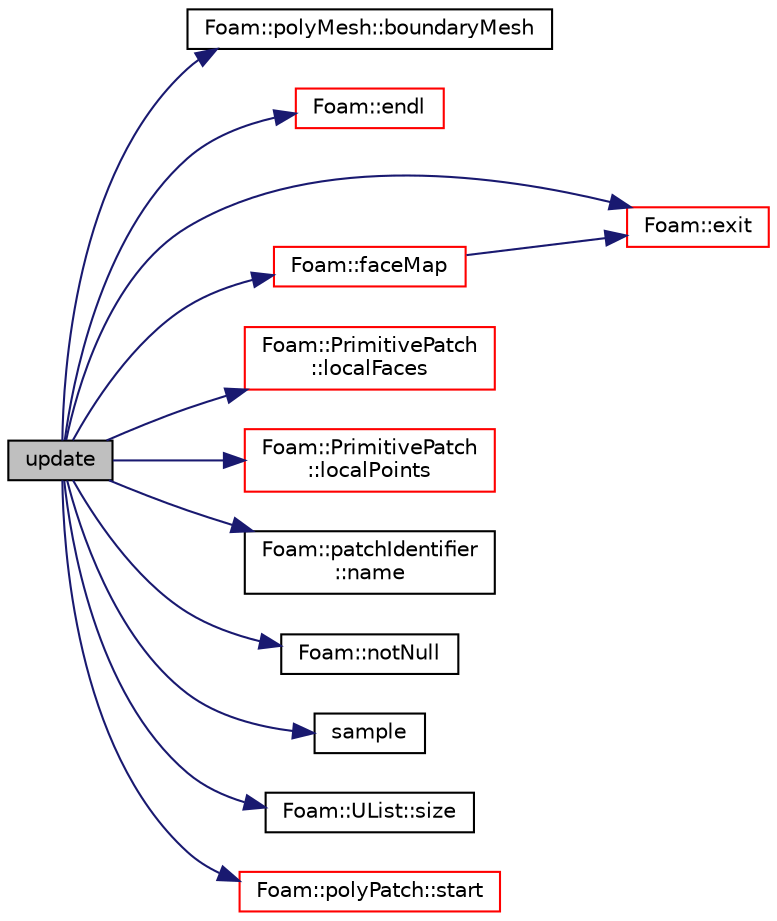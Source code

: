 digraph "update"
{
  bgcolor="transparent";
  edge [fontname="Helvetica",fontsize="10",labelfontname="Helvetica",labelfontsize="10"];
  node [fontname="Helvetica",fontsize="10",shape=record];
  rankdir="LR";
  Node1 [label="update",height=0.2,width=0.4,color="black", fillcolor="grey75", style="filled", fontcolor="black"];
  Node1 -> Node2 [color="midnightblue",fontsize="10",style="solid",fontname="Helvetica"];
  Node2 [label="Foam::polyMesh::boundaryMesh",height=0.2,width=0.4,color="black",URL="$a01957.html#a6b7f5ba89250dbd7a1c6c7860ab60fe3",tooltip="Return boundary mesh. "];
  Node1 -> Node3 [color="midnightblue",fontsize="10",style="solid",fontname="Helvetica"];
  Node3 [label="Foam::endl",height=0.2,width=0.4,color="red",URL="$a10893.html#a2db8fe02a0d3909e9351bb4275b23ce4",tooltip="Add newline and flush stream. "];
  Node1 -> Node4 [color="midnightblue",fontsize="10",style="solid",fontname="Helvetica"];
  Node4 [label="Foam::exit",height=0.2,width=0.4,color="red",URL="$a10893.html#a06ca7250d8e89caf05243ec094843642"];
  Node1 -> Node5 [color="midnightblue",fontsize="10",style="solid",fontname="Helvetica"];
  Node5 [label="Foam::faceMap",height=0.2,width=0.4,color="red",URL="$a10893.html#aa77215843e964fac259ab06e68d0ee02"];
  Node5 -> Node4 [color="midnightblue",fontsize="10",style="solid",fontname="Helvetica"];
  Node1 -> Node6 [color="midnightblue",fontsize="10",style="solid",fontname="Helvetica"];
  Node6 [label="Foam::PrimitivePatch\l::localFaces",height=0.2,width=0.4,color="red",URL="$a02019.html#af5aca3ce69275c80366bc8d5c0584da2",tooltip="Return patch faces addressing into local point list. "];
  Node1 -> Node7 [color="midnightblue",fontsize="10",style="solid",fontname="Helvetica"];
  Node7 [label="Foam::PrimitivePatch\l::localPoints",height=0.2,width=0.4,color="red",URL="$a02019.html#a180aa335ba66b3224df33de8eb29b3bf",tooltip="Return pointField of points in patch. "];
  Node1 -> Node8 [color="midnightblue",fontsize="10",style="solid",fontname="Helvetica"];
  Node8 [label="Foam::patchIdentifier\l::name",height=0.2,width=0.4,color="black",URL="$a01840.html#a75b72488d2e82151b025744974919d5d",tooltip="Return name. "];
  Node1 -> Node9 [color="midnightblue",fontsize="10",style="solid",fontname="Helvetica"];
  Node9 [label="Foam::notNull",height=0.2,width=0.4,color="black",URL="$a10893.html#a86b78efa204a96e7e7ef82a2df3571d6",tooltip="Return true if t is not a reference to the nullObject of type T. "];
  Node1 -> Node10 [color="midnightblue",fontsize="10",style="solid",fontname="Helvetica"];
  Node10 [label="sample",height=0.2,width=0.4,color="black",URL="$a02300.html#a309b702130c5106ccfe1a224f42a96df",tooltip="Sample field on surface. "];
  Node1 -> Node11 [color="midnightblue",fontsize="10",style="solid",fontname="Helvetica"];
  Node11 [label="Foam::UList::size",height=0.2,width=0.4,color="black",URL="$a02845.html#a723361dc2020160f5492e8fe2d09fa44",tooltip="Return the number of elements in the UList. "];
  Node1 -> Node12 [color="midnightblue",fontsize="10",style="solid",fontname="Helvetica"];
  Node12 [label="Foam::polyPatch::start",height=0.2,width=0.4,color="red",URL="$a01975.html#a861f370e41af7d54d7ff91da65de6e6a",tooltip="Return start label of this patch in the polyMesh face list. "];
}
